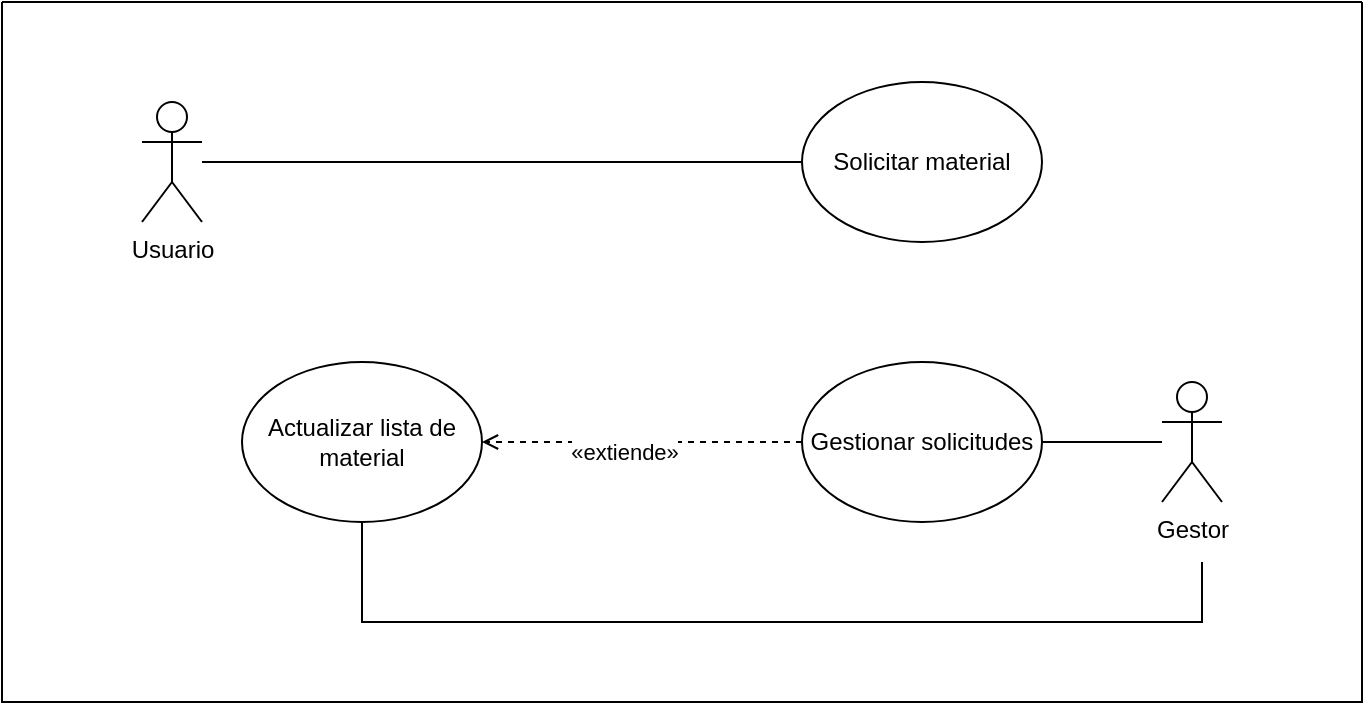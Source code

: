 <mxfile version="27.0.2">
  <diagram name="Página-1" id="8lgIsOTnDnWKAatBIi_E">
    <mxGraphModel dx="1426" dy="849" grid="1" gridSize="10" guides="1" tooltips="1" connect="1" arrows="1" fold="1" page="1" pageScale="1" pageWidth="827" pageHeight="1169" math="0" shadow="0">
      <root>
        <mxCell id="0" />
        <mxCell id="1" parent="0" />
        <mxCell id="uV733w_RuW-d72NEYTk3-2" value="" style="swimlane;startSize=0;" vertex="1" parent="1">
          <mxGeometry x="80" y="80" width="680" height="350" as="geometry" />
        </mxCell>
        <mxCell id="uV733w_RuW-d72NEYTk3-3" value="Usuario" style="shape=umlActor;verticalLabelPosition=bottom;verticalAlign=top;html=1;outlineConnect=0;" vertex="1" parent="uV733w_RuW-d72NEYTk3-2">
          <mxGeometry x="70" y="50" width="30" height="60" as="geometry" />
        </mxCell>
        <mxCell id="uV733w_RuW-d72NEYTk3-17" style="edgeStyle=orthogonalEdgeStyle;rounded=0;orthogonalLoop=1;jettySize=auto;html=1;entryX=0.5;entryY=1;entryDx=0;entryDy=0;endArrow=none;startFill=0;" edge="1" parent="uV733w_RuW-d72NEYTk3-2" target="uV733w_RuW-d72NEYTk3-9">
          <mxGeometry relative="1" as="geometry">
            <mxPoint x="600" y="280" as="sourcePoint" />
            <Array as="points">
              <mxPoint x="600" y="310" />
              <mxPoint x="180" y="310" />
            </Array>
          </mxGeometry>
        </mxCell>
        <mxCell id="uV733w_RuW-d72NEYTk3-4" value="Gestor" style="shape=umlActor;verticalLabelPosition=bottom;verticalAlign=top;html=1;outlineConnect=0;" vertex="1" parent="uV733w_RuW-d72NEYTk3-2">
          <mxGeometry x="580" y="190" width="30" height="60" as="geometry" />
        </mxCell>
        <mxCell id="uV733w_RuW-d72NEYTk3-13" style="edgeStyle=orthogonalEdgeStyle;rounded=0;orthogonalLoop=1;jettySize=auto;html=1;endArrow=none;startFill=0;" edge="1" parent="uV733w_RuW-d72NEYTk3-2" source="uV733w_RuW-d72NEYTk3-6" target="uV733w_RuW-d72NEYTk3-3">
          <mxGeometry relative="1" as="geometry" />
        </mxCell>
        <mxCell id="uV733w_RuW-d72NEYTk3-6" value="Solicitar material" style="ellipse;whiteSpace=wrap;html=1;" vertex="1" parent="uV733w_RuW-d72NEYTk3-2">
          <mxGeometry x="400" y="40" width="120" height="80" as="geometry" />
        </mxCell>
        <mxCell id="uV733w_RuW-d72NEYTk3-10" style="edgeStyle=orthogonalEdgeStyle;rounded=0;orthogonalLoop=1;jettySize=auto;html=1;entryX=1;entryY=0.5;entryDx=0;entryDy=0;endArrow=open;endFill=0;dashed=1;" edge="1" parent="uV733w_RuW-d72NEYTk3-2" source="uV733w_RuW-d72NEYTk3-8" target="uV733w_RuW-d72NEYTk3-9">
          <mxGeometry relative="1" as="geometry" />
        </mxCell>
        <mxCell id="uV733w_RuW-d72NEYTk3-11" value="«extiende»" style="edgeLabel;html=1;align=center;verticalAlign=middle;resizable=0;points=[];" vertex="1" connectable="0" parent="uV733w_RuW-d72NEYTk3-10">
          <mxGeometry x="0.116" y="5" relative="1" as="geometry">
            <mxPoint as="offset" />
          </mxGeometry>
        </mxCell>
        <mxCell id="uV733w_RuW-d72NEYTk3-12" style="edgeStyle=orthogonalEdgeStyle;rounded=0;orthogonalLoop=1;jettySize=auto;html=1;endArrow=none;startFill=0;" edge="1" parent="uV733w_RuW-d72NEYTk3-2" source="uV733w_RuW-d72NEYTk3-8" target="uV733w_RuW-d72NEYTk3-4">
          <mxGeometry relative="1" as="geometry" />
        </mxCell>
        <mxCell id="uV733w_RuW-d72NEYTk3-8" value="Gestionar solicitudes" style="ellipse;whiteSpace=wrap;html=1;" vertex="1" parent="uV733w_RuW-d72NEYTk3-2">
          <mxGeometry x="400" y="180" width="120" height="80" as="geometry" />
        </mxCell>
        <mxCell id="uV733w_RuW-d72NEYTk3-9" value="Actualizar lista de material" style="ellipse;whiteSpace=wrap;html=1;" vertex="1" parent="uV733w_RuW-d72NEYTk3-2">
          <mxGeometry x="120" y="180" width="120" height="80" as="geometry" />
        </mxCell>
      </root>
    </mxGraphModel>
  </diagram>
</mxfile>
